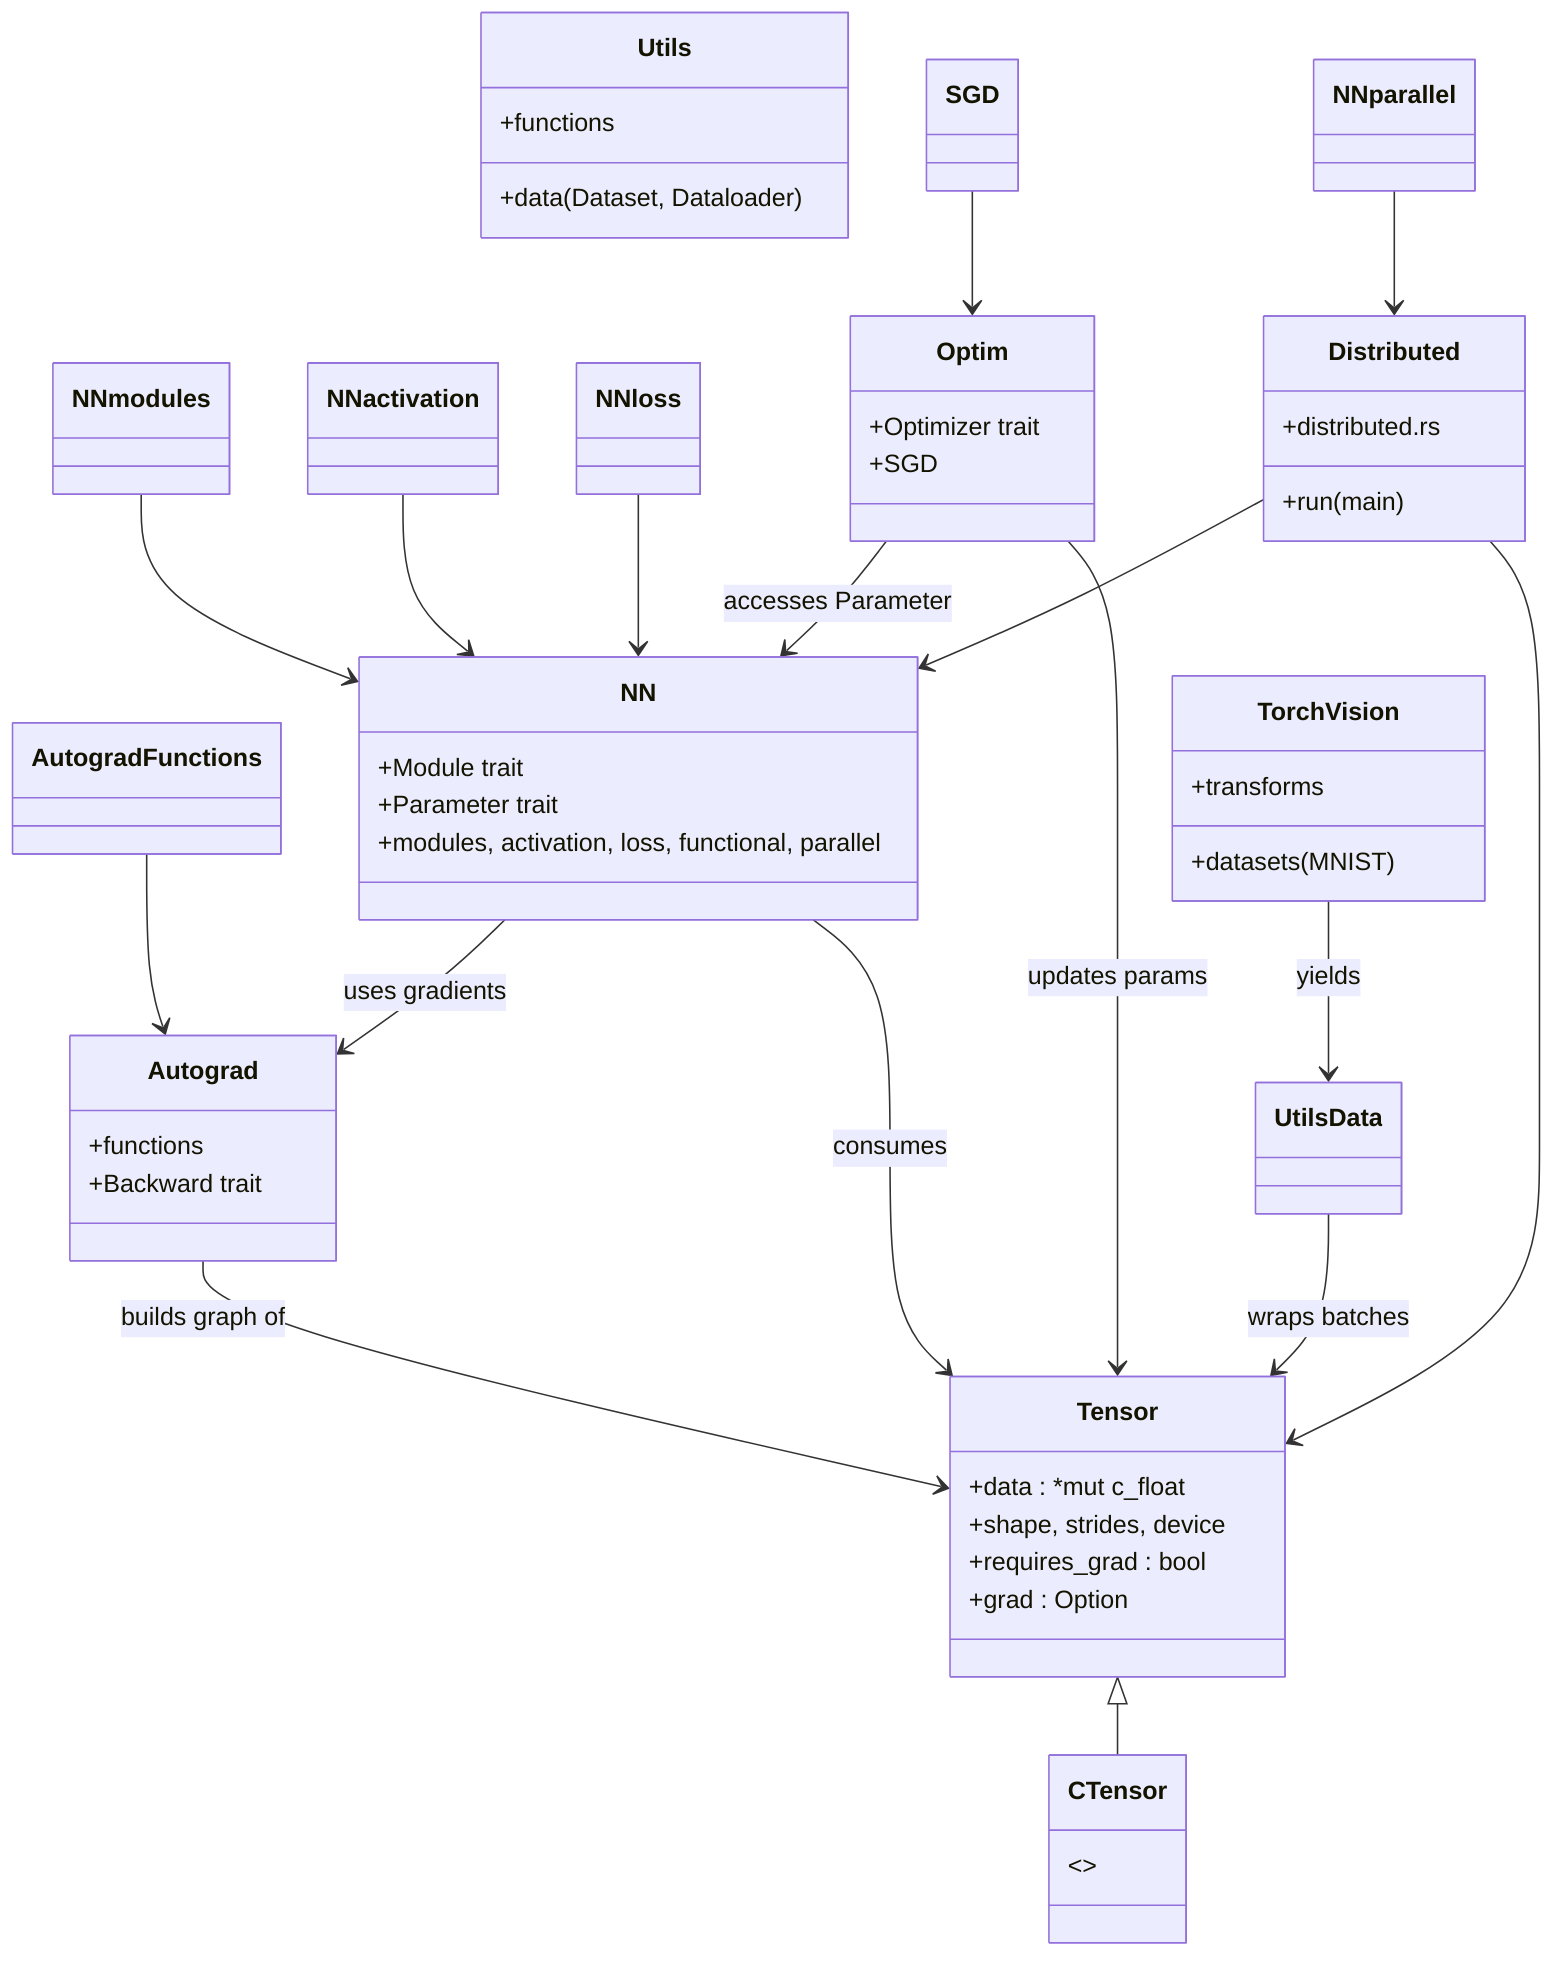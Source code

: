 classDiagram
    class Tensor {
        +data : *mut c_float
        +shape, strides, device
        +requires_grad : bool
        +grad : Option<Tensor>
    }

    class CTensor
    CTensor : <<CRepr>>

    class Autograd {
        +functions
        +Backward trait
    }
    class AutogradFunctions

    class NN {
        +Module trait
        +Parameter trait
        +modules, activation, loss, functional, parallel
    }

    class Optim {
        +Optimizer trait
        +SGD
    }

    class Utils {
        +functions
        +data (Dataset, Dataloader)
    }

    class TorchVision {
        +datasets (MNIST)
        +transforms
    }

    class Distributed {
        +distributed.rs
        +run (main)
    }

    Tensor <|-- CTensor

    Autograd --> Tensor : builds graph of
    AutogradFunctions --> Autograd

    NN --> Tensor : consumes
    NN --> Autograd : uses gradients
    NNmodules --> NN
    NNactivation --> NN
    NNloss --> NN
    NNparallel --> Distributed

    Optim --> Tensor : updates params
    Optim --> NN : accesses Parameter
    SGD --> Optim

    UtilsData --> Tensor : wraps batches
    TorchVision --> UtilsData : yields

    Distributed --> Tensor
    Distributed --> NN
